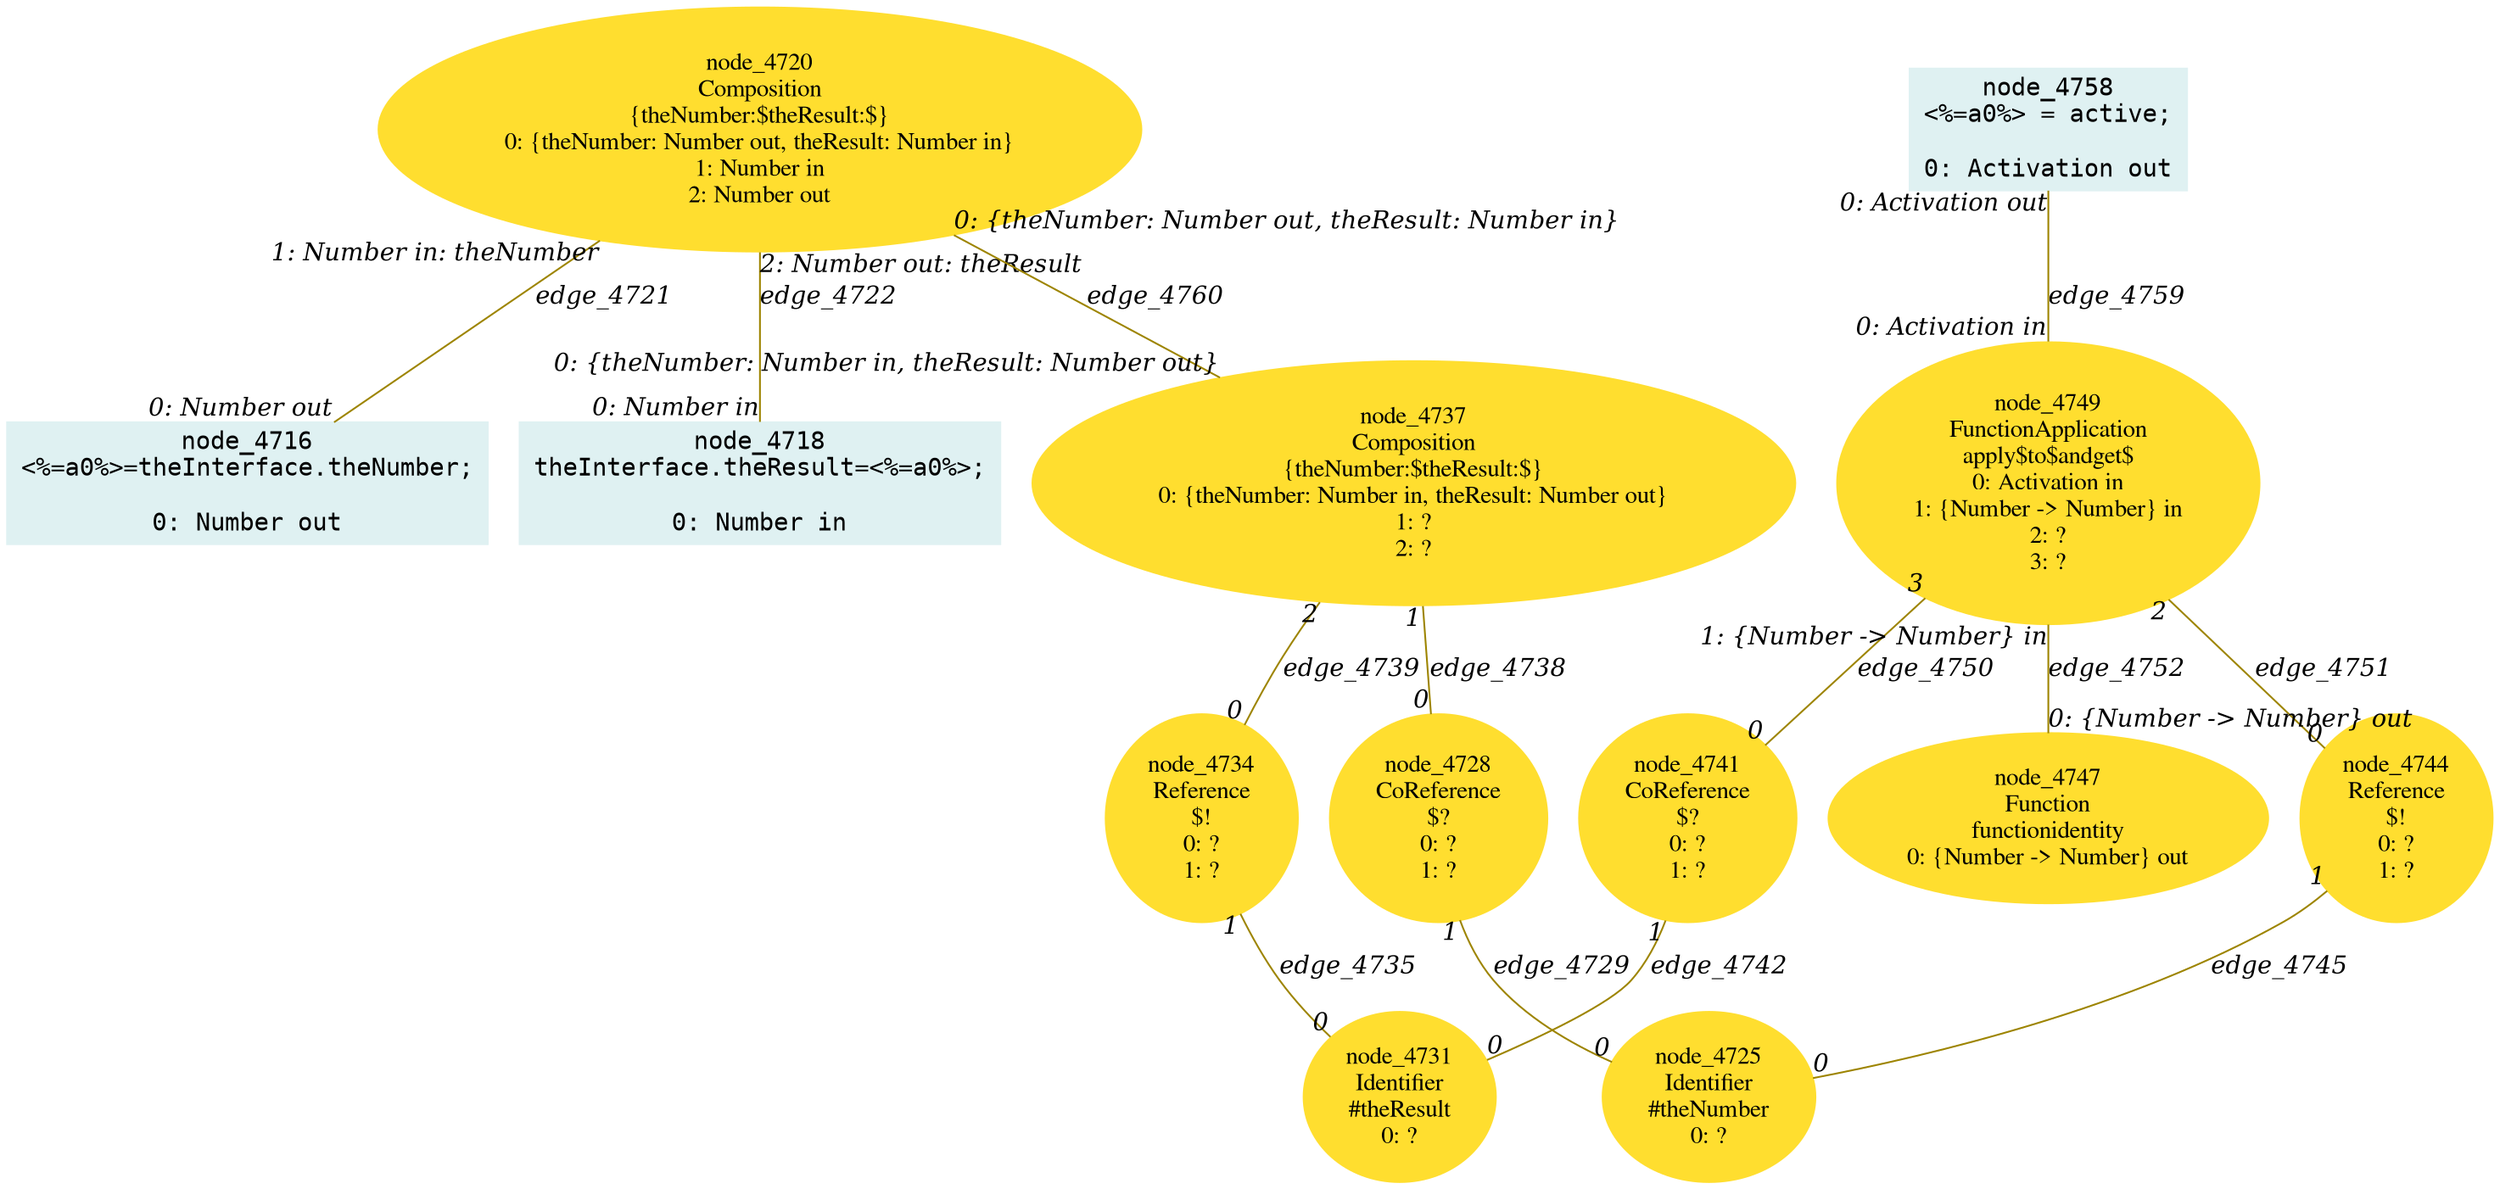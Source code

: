 digraph g{node_4716 [shape="box", style="filled", color="#dff1f2", fontname="Courier", label="node_4716
<%=a0%>=theInterface.theNumber;

0: Number out" ]
node_4718 [shape="box", style="filled", color="#dff1f2", fontname="Courier", label="node_4718
theInterface.theResult=<%=a0%>;

0: Number in" ]
node_4720 [shape="ellipse", style="filled", color="#ffde2f", fontname="Times", label="node_4720
Composition
{theNumber:$theResult:$}
0: {theNumber: Number out, theResult: Number in}
1: Number in
2: Number out" ]
node_4725 [shape="ellipse", style="filled", color="#ffde2f", fontname="Times", label="node_4725
Identifier
#theNumber
0: ?" ]
node_4728 [shape="ellipse", style="filled", color="#ffde2f", fontname="Times", label="node_4728
CoReference
$?
0: ?
1: ?" ]
node_4731 [shape="ellipse", style="filled", color="#ffde2f", fontname="Times", label="node_4731
Identifier
#theResult
0: ?" ]
node_4734 [shape="ellipse", style="filled", color="#ffde2f", fontname="Times", label="node_4734
Reference
$!
0: ?
1: ?" ]
node_4737 [shape="ellipse", style="filled", color="#ffde2f", fontname="Times", label="node_4737
Composition
{theNumber:$theResult:$}
0: {theNumber: Number in, theResult: Number out}
1: ?
2: ?" ]
node_4741 [shape="ellipse", style="filled", color="#ffde2f", fontname="Times", label="node_4741
CoReference
$?
0: ?
1: ?" ]
node_4744 [shape="ellipse", style="filled", color="#ffde2f", fontname="Times", label="node_4744
Reference
$!
0: ?
1: ?" ]
node_4747 [shape="ellipse", style="filled", color="#ffde2f", fontname="Times", label="node_4747
Function
functionidentity
0: {Number -> Number} out" ]
node_4749 [shape="ellipse", style="filled", color="#ffde2f", fontname="Times", label="node_4749
FunctionApplication
apply$to$andget$
0: Activation in
1: {Number -> Number} in
2: ?
3: ?" ]
node_4758 [shape="box", style="filled", color="#dff1f2", fontname="Courier", label="node_4758
<%=a0%> = active;

0: Activation out" ]
node_4720 -> node_4716 [dir=none, arrowHead=none, fontname="Times-Italic", arrowsize=1, color="#9d8400", label="edge_4721",  headlabel="0: Number out", taillabel="1: Number in: theNumber" ]
node_4720 -> node_4718 [dir=none, arrowHead=none, fontname="Times-Italic", arrowsize=1, color="#9d8400", label="edge_4722",  headlabel="0: Number in", taillabel="2: Number out: theResult" ]
node_4728 -> node_4725 [dir=none, arrowHead=none, fontname="Times-Italic", arrowsize=1, color="#9d8400", label="edge_4729",  headlabel="0", taillabel="1" ]
node_4734 -> node_4731 [dir=none, arrowHead=none, fontname="Times-Italic", arrowsize=1, color="#9d8400", label="edge_4735",  headlabel="0", taillabel="1" ]
node_4737 -> node_4728 [dir=none, arrowHead=none, fontname="Times-Italic", arrowsize=1, color="#9d8400", label="edge_4738",  headlabel="0", taillabel="1" ]
node_4737 -> node_4734 [dir=none, arrowHead=none, fontname="Times-Italic", arrowsize=1, color="#9d8400", label="edge_4739",  headlabel="0", taillabel="2" ]
node_4741 -> node_4731 [dir=none, arrowHead=none, fontname="Times-Italic", arrowsize=1, color="#9d8400", label="edge_4742",  headlabel="0", taillabel="1" ]
node_4744 -> node_4725 [dir=none, arrowHead=none, fontname="Times-Italic", arrowsize=1, color="#9d8400", label="edge_4745",  headlabel="0", taillabel="1" ]
node_4749 -> node_4741 [dir=none, arrowHead=none, fontname="Times-Italic", arrowsize=1, color="#9d8400", label="edge_4750",  headlabel="0", taillabel="3" ]
node_4749 -> node_4744 [dir=none, arrowHead=none, fontname="Times-Italic", arrowsize=1, color="#9d8400", label="edge_4751",  headlabel="0", taillabel="2" ]
node_4749 -> node_4747 [dir=none, arrowHead=none, fontname="Times-Italic", arrowsize=1, color="#9d8400", label="edge_4752",  headlabel="0: {Number -> Number} out", taillabel="1: {Number -> Number} in" ]
node_4758 -> node_4749 [dir=none, arrowHead=none, fontname="Times-Italic", arrowsize=1, color="#9d8400", label="edge_4759",  headlabel="0: Activation in", taillabel="0: Activation out" ]
node_4720 -> node_4737 [dir=none, arrowHead=none, fontname="Times-Italic", arrowsize=1, color="#9d8400", label="edge_4760",  headlabel="0: {theNumber: Number in, theResult: Number out}", taillabel="0: {theNumber: Number out, theResult: Number in}" ]
}